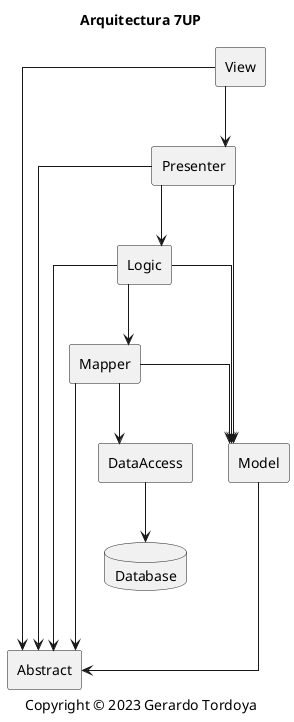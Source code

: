 @startuml Arquitectura 7UP

' ================================================================
' Author:       Gerardo Tordoya
' Create date:  2023-03-30
' Description:  Arquitectura 7UP (basada en Arquitectura Cardacci)
' ================================================================


' --- CONFIGURACION DEL DIAGRAMA (Tipo: Diagrama de Clases) --------------------

' skin rose
' skinparam classFontName Calibri
' skinparam shadowing false
' hide circle
skinparam linetype ortho


' --- TITULO DEL DIAGRAMA ------------------------------------------------------

title Arquitectura 7UP


' --- ENTIDADES ----------------------------------------------------------------

package View <<Rectangle>> {
}


package Presenter <<Rectangle>> {
}

' note right of Presenter
'     Controladora
'     de la GUI
' end note

package Model <<Rectangle>> {
}

' note bottom of Model
'     Business Entities (BE)
'     Estructura (Cardacci)
' end note

package Abstract <<Rectangle>> {
}


package Logic <<Rectangle>> {
}


package Mapper <<Rectangle>> {
}


package DataAccess <<Rectangle>> {
}


package Database <<Database>> {
}


' --- RELACIONES ---------------------------------------------------------------

View       --> Abstract
Presenter   -> Abstract
Model     ---> Abstract
Logic       -> Abstract
Mapper      -> Abstract

View       --> Presenter

Presenter  --> Model
Presenter  --> Logic

Logic      --> Model
Logic      --> Mapper

Mapper     --> Model
Mapper     --> DataAccess

DataAccess --> Database


' --- PIE DE DIAGRAMA ----------------------------------------------------------

caption Copyright © 2023 Gerardo Tordoya


@enduml